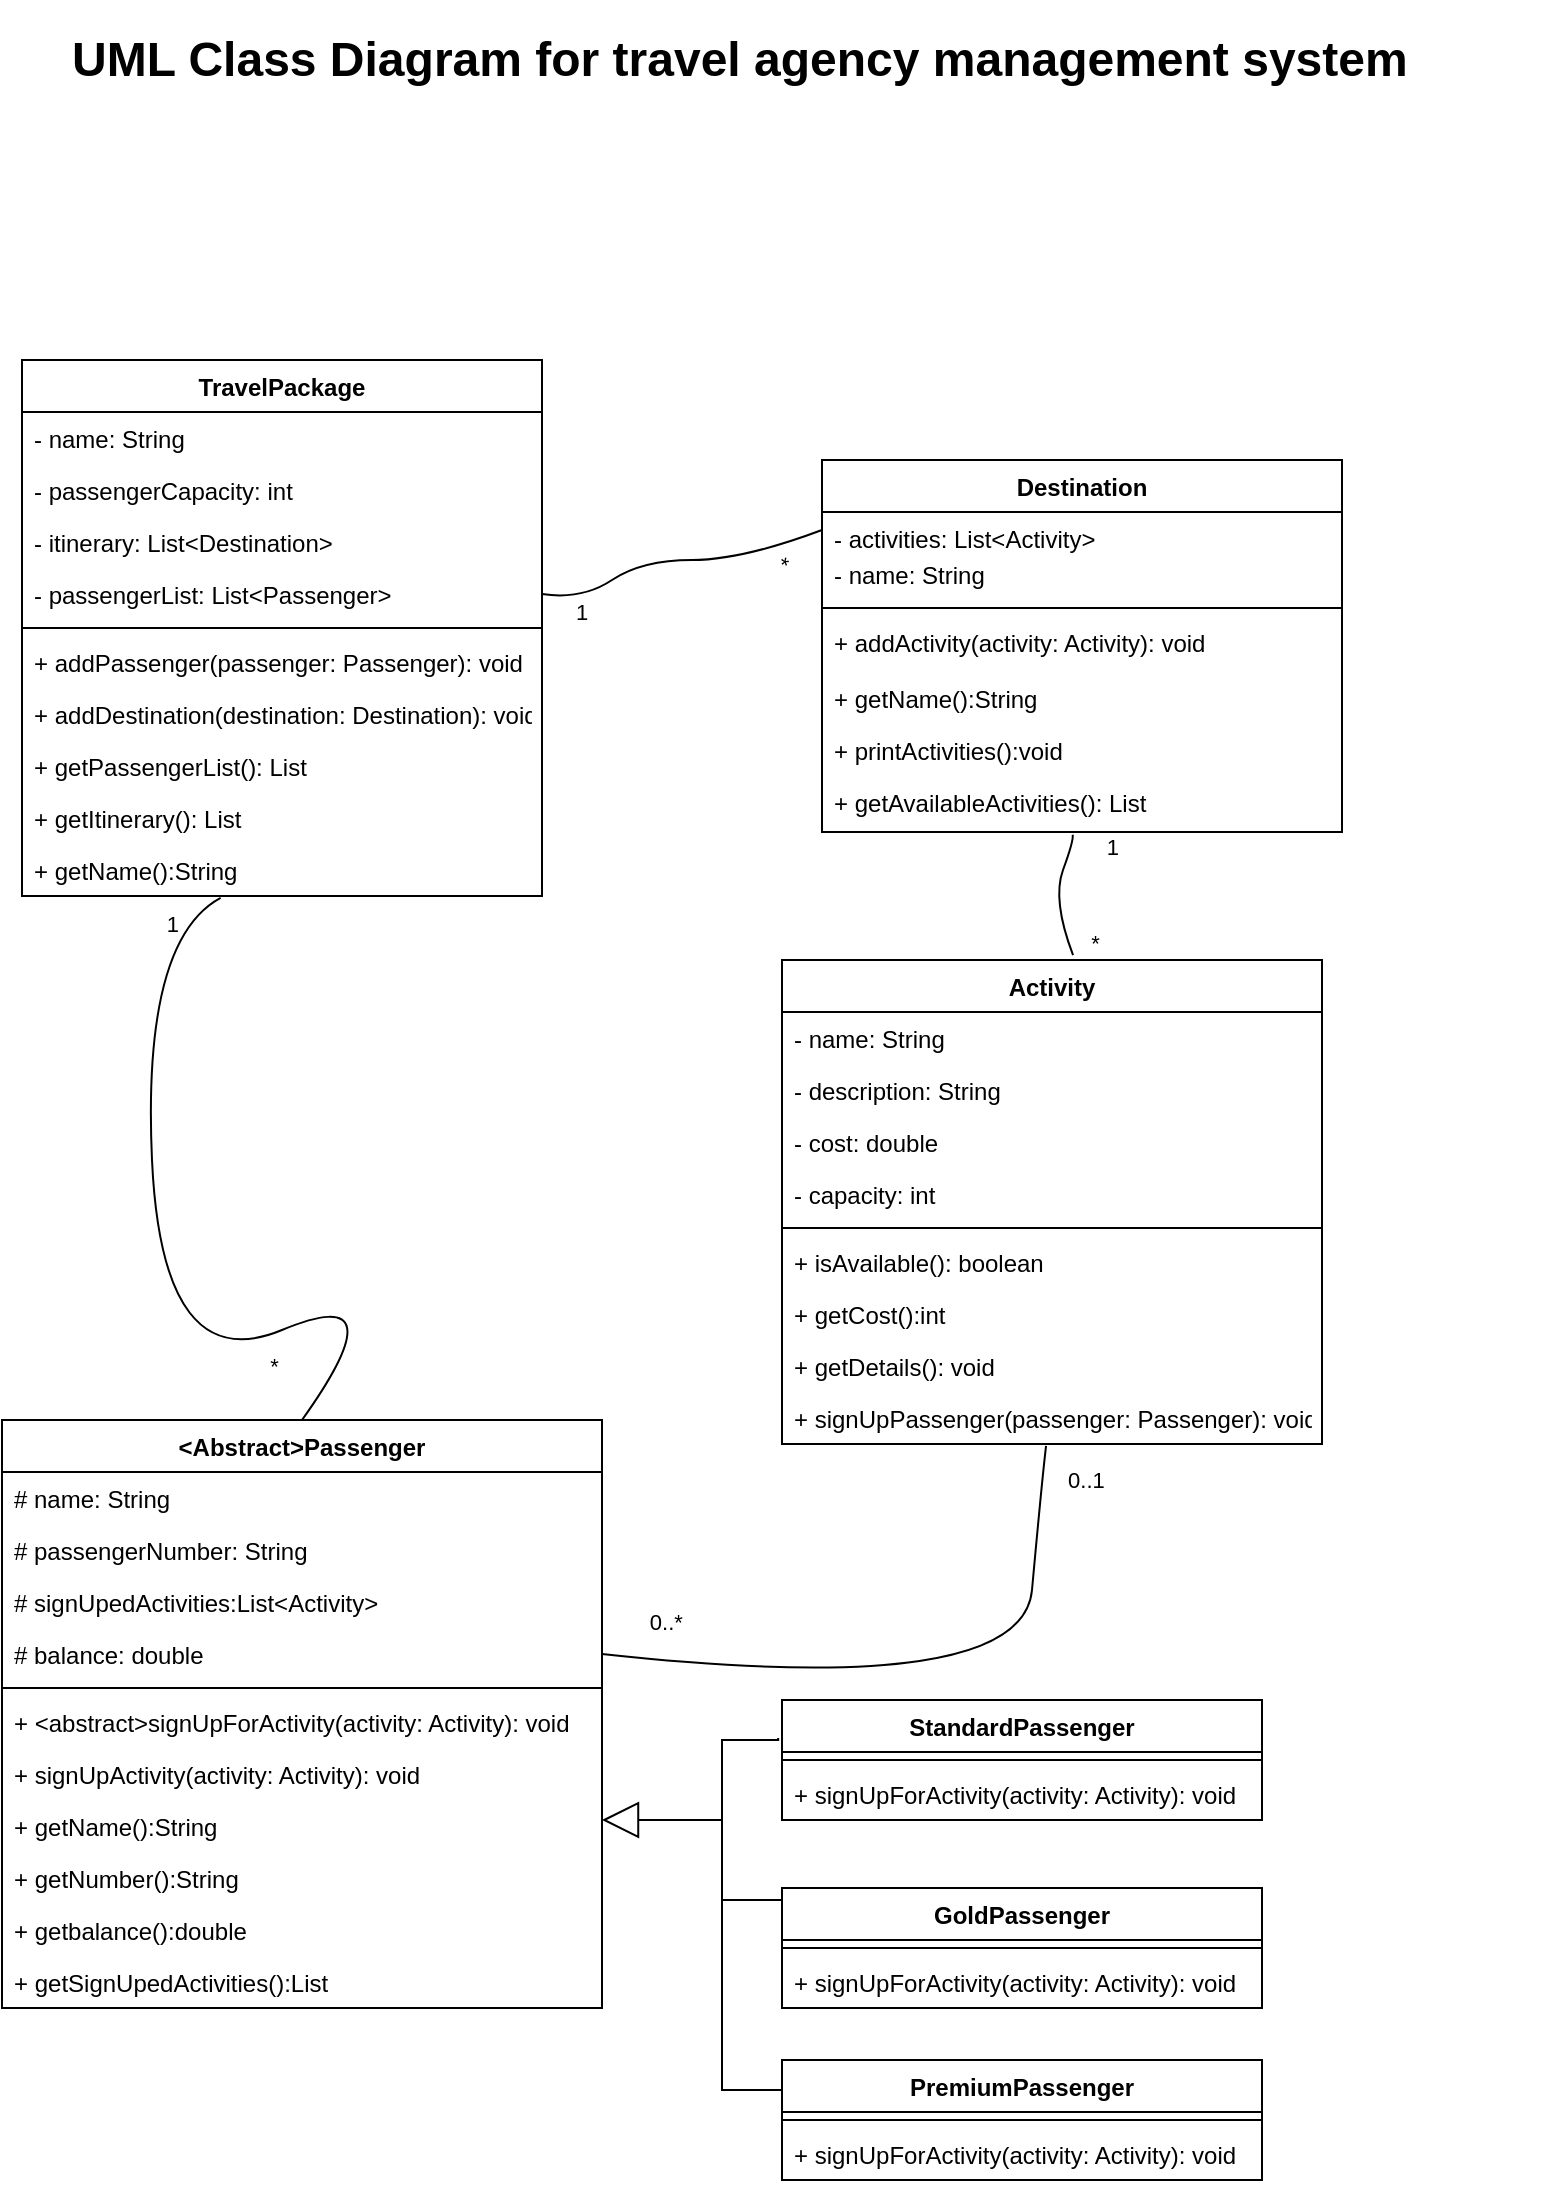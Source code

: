 <mxfile version="24.0.1" type="device">
  <diagram name="Page-1" id="49ygFdF2bsGX2o6ZxvmX">
    <mxGraphModel dx="2463" dy="698" grid="1" gridSize="10" guides="1" tooltips="1" connect="1" arrows="1" fold="1" page="1" pageScale="1" pageWidth="850" pageHeight="1100" math="0" shadow="0">
      <root>
        <mxCell id="0" />
        <mxCell id="1" parent="0" />
        <mxCell id="Q9FotGRXrJPUD5u4pMnR-314" value="" style="curved=1;startArrow=none;endArrow=none;entryX=0;entryY=0.5;rounded=0;exitX=1;exitY=0.5;exitDx=0;exitDy=0;entryDx=0;entryDy=0;" parent="1" source="Q9FotGRXrJPUD5u4pMnR-284" target="Q9FotGRXrJPUD5u4pMnR-361" edge="1">
          <mxGeometry relative="1" as="geometry">
            <Array as="points">
              <mxPoint x="130" y="470" />
              <mxPoint x="160" y="450" />
              <mxPoint x="210" y="450" />
            </Array>
            <mxPoint x="440" y="490" as="sourcePoint" />
            <mxPoint x="458.912" y="696" as="targetPoint" />
          </mxGeometry>
        </mxCell>
        <mxCell id="Q9FotGRXrJPUD5u4pMnR-315" value="1" style="edgeLabel;resizable=0;align=left;verticalAlign=top;" parent="Q9FotGRXrJPUD5u4pMnR-314" vertex="1">
          <mxGeometry x="-1" relative="1" as="geometry">
            <mxPoint x="15" y="-4" as="offset" />
          </mxGeometry>
        </mxCell>
        <mxCell id="Q9FotGRXrJPUD5u4pMnR-316" value="*" style="edgeLabel;resizable=0;align=right;verticalAlign=top;" parent="Q9FotGRXrJPUD5u4pMnR-314" vertex="1">
          <mxGeometry x="1" relative="1" as="geometry">
            <mxPoint x="11" y="-26" as="offset" />
          </mxGeometry>
        </mxCell>
        <mxCell id="Q9FotGRXrJPUD5u4pMnR-317" value="" style="curved=1;startArrow=none;endArrow=none;exitX=0.482;exitY=1.048;entryX=0.539;entryY=-0.01;rounded=0;exitDx=0;exitDy=0;entryDx=0;entryDy=0;entryPerimeter=0;exitPerimeter=0;" parent="1" source="Q9FotGRXrJPUD5u4pMnR-367" target="Q9FotGRXrJPUD5u4pMnR-368" edge="1">
          <mxGeometry relative="1" as="geometry">
            <Array as="points">
              <mxPoint x="376" y="590" />
              <mxPoint x="365" y="620" />
            </Array>
            <mxPoint x="610.004" y="610.003" as="sourcePoint" />
            <mxPoint x="610.001" y="660.05" as="targetPoint" />
          </mxGeometry>
        </mxCell>
        <mxCell id="Q9FotGRXrJPUD5u4pMnR-318" value="1" style="edgeLabel;resizable=0;align=left;verticalAlign=top;" parent="Q9FotGRXrJPUD5u4pMnR-317" vertex="1">
          <mxGeometry x="-1" relative="1" as="geometry">
            <mxPoint x="15" y="-7" as="offset" />
          </mxGeometry>
        </mxCell>
        <mxCell id="Q9FotGRXrJPUD5u4pMnR-319" value="*" style="edgeLabel;resizable=0;align=right;verticalAlign=top;" parent="Q9FotGRXrJPUD5u4pMnR-317" vertex="1">
          <mxGeometry x="1" relative="1" as="geometry">
            <mxPoint x="15" y="-19" as="offset" />
          </mxGeometry>
        </mxCell>
        <mxCell id="Q9FotGRXrJPUD5u4pMnR-320" value="" style="curved=1;startArrow=none;endArrow=none;rounded=0;exitX=0.382;exitY=1.037;exitDx=0;exitDy=0;exitPerimeter=0;entryX=0.5;entryY=0;entryDx=0;entryDy=0;" parent="1" source="Ub4nyCp0ywZzNOugQ0_q-2" target="Q9FotGRXrJPUD5u4pMnR-376" edge="1">
          <mxGeometry relative="1" as="geometry">
            <Array as="points">
              <mxPoint x="-90" y="640" />
              <mxPoint x="-80" y="860" />
              <mxPoint x="40" y="810" />
            </Array>
            <mxPoint x="259" y="490" as="sourcePoint" />
            <mxPoint x="70" y="750" as="targetPoint" />
          </mxGeometry>
        </mxCell>
        <mxCell id="Q9FotGRXrJPUD5u4pMnR-321" value="1" style="edgeLabel;resizable=0;align=left;verticalAlign=top;" parent="Q9FotGRXrJPUD5u4pMnR-320" vertex="1">
          <mxGeometry x="-1" relative="1" as="geometry">
            <mxPoint x="-29" as="offset" />
          </mxGeometry>
        </mxCell>
        <mxCell id="Q9FotGRXrJPUD5u4pMnR-322" value="*" style="edgeLabel;resizable=0;align=right;verticalAlign=top;" parent="Q9FotGRXrJPUD5u4pMnR-320" vertex="1">
          <mxGeometry x="1" relative="1" as="geometry">
            <mxPoint x="-10" y="-40" as="offset" />
          </mxGeometry>
        </mxCell>
        <mxCell id="Q9FotGRXrJPUD5u4pMnR-323" value="" style="curved=1;startArrow=none;endArrow=none;exitX=0.489;exitY=1.035;entryX=1;entryY=0.5;rounded=0;entryDx=0;entryDy=0;exitDx=0;exitDy=0;exitPerimeter=0;" parent="1" target="Q9FotGRXrJPUD5u4pMnR-308" edge="1" source="Q9FotGRXrJPUD5u4pMnR-302">
          <mxGeometry relative="1" as="geometry">
            <Array as="points">
              <mxPoint x="360" y="910" />
              <mxPoint x="350" y="1020" />
            </Array>
            <mxPoint x="361.155" y="866.001" as="sourcePoint" />
            <mxPoint x="340.005" y="1097.03" as="targetPoint" />
          </mxGeometry>
        </mxCell>
        <mxCell id="Q9FotGRXrJPUD5u4pMnR-324" value="0..1" style="edgeLabel;resizable=0;align=left;verticalAlign=top;" parent="Q9FotGRXrJPUD5u4pMnR-323" vertex="1">
          <mxGeometry x="-1" relative="1" as="geometry">
            <mxPoint x="9" y="4" as="offset" />
          </mxGeometry>
        </mxCell>
        <mxCell id="Q9FotGRXrJPUD5u4pMnR-325" value="0..*" style="edgeLabel;resizable=0;align=right;verticalAlign=top;" parent="Q9FotGRXrJPUD5u4pMnR-323" vertex="1">
          <mxGeometry x="1" relative="1" as="geometry">
            <mxPoint x="42" y="-29" as="offset" />
          </mxGeometry>
        </mxCell>
        <mxCell id="Q9FotGRXrJPUD5u4pMnR-350" value="TravelPackage" style="swimlane;fontStyle=1;align=center;verticalAlign=top;childLayout=stackLayout;horizontal=1;startSize=26;horizontalStack=0;resizeParent=1;resizeParentMax=0;resizeLast=0;collapsible=1;marginBottom=0;whiteSpace=wrap;html=1;" parent="1" vertex="1">
          <mxGeometry x="-150" y="350" width="260" height="268" as="geometry">
            <mxRectangle x="-150" y="350" width="120" height="30" as="alternateBounds" />
          </mxGeometry>
        </mxCell>
        <mxCell id="Q9FotGRXrJPUD5u4pMnR-281" value="- name: String" style="text;strokeColor=none;fillColor=none;align=left;verticalAlign=top;spacingLeft=4;spacingRight=4;overflow=hidden;rotatable=0;points=[[0,0.5],[1,0.5]];portConstraint=eastwest;" parent="Q9FotGRXrJPUD5u4pMnR-350" vertex="1">
          <mxGeometry y="26" width="260" height="26" as="geometry" />
        </mxCell>
        <mxCell id="Q9FotGRXrJPUD5u4pMnR-282" value="- passengerCapacity: int" style="text;strokeColor=none;fillColor=none;align=left;verticalAlign=top;spacingLeft=4;spacingRight=4;overflow=hidden;rotatable=0;points=[[0,0.5],[1,0.5]];portConstraint=eastwest;" parent="Q9FotGRXrJPUD5u4pMnR-350" vertex="1">
          <mxGeometry y="52" width="260" height="26" as="geometry" />
        </mxCell>
        <mxCell id="Q9FotGRXrJPUD5u4pMnR-283" value="- itinerary: List&lt;Destination&gt;" style="text;strokeColor=none;fillColor=none;align=left;verticalAlign=top;spacingLeft=4;spacingRight=4;overflow=hidden;rotatable=0;points=[[0,0.5],[1,0.5]];portConstraint=eastwest;" parent="Q9FotGRXrJPUD5u4pMnR-350" vertex="1">
          <mxGeometry y="78" width="260" height="26" as="geometry" />
        </mxCell>
        <mxCell id="Q9FotGRXrJPUD5u4pMnR-284" value="- passengerList: List&lt;Passenger&gt;" style="text;strokeColor=none;fillColor=none;align=left;verticalAlign=top;spacingLeft=4;spacingRight=4;overflow=hidden;rotatable=0;points=[[0,0.5],[1,0.5]];portConstraint=eastwest;" parent="Q9FotGRXrJPUD5u4pMnR-350" vertex="1">
          <mxGeometry y="104" width="260" height="26" as="geometry" />
        </mxCell>
        <mxCell id="Q9FotGRXrJPUD5u4pMnR-352" value="" style="line;strokeWidth=1;fillColor=none;align=left;verticalAlign=middle;spacingTop=-1;spacingLeft=3;spacingRight=3;rotatable=0;labelPosition=right;points=[];portConstraint=eastwest;strokeColor=inherit;" parent="Q9FotGRXrJPUD5u4pMnR-350" vertex="1">
          <mxGeometry y="130" width="260" height="8" as="geometry" />
        </mxCell>
        <mxCell id="Q9FotGRXrJPUD5u4pMnR-354" value="+ addPassenger(passenger: Passenger): void" style="text;strokeColor=none;fillColor=none;align=left;verticalAlign=top;spacingLeft=4;spacingRight=4;overflow=hidden;rotatable=0;points=[[0,0.5],[1,0.5]];portConstraint=eastwest;" parent="Q9FotGRXrJPUD5u4pMnR-350" vertex="1">
          <mxGeometry y="138" width="260" height="26" as="geometry" />
        </mxCell>
        <mxCell id="Ub4nyCp0ywZzNOugQ0_q-1" value="+ addDestination(destination: Destination): void" style="text;strokeColor=none;fillColor=none;align=left;verticalAlign=top;spacingLeft=4;spacingRight=4;overflow=hidden;rotatable=0;points=[[0,0.5],[1,0.5]];portConstraint=eastwest;" vertex="1" parent="Q9FotGRXrJPUD5u4pMnR-350">
          <mxGeometry y="164" width="260" height="26" as="geometry" />
        </mxCell>
        <mxCell id="Q9FotGRXrJPUD5u4pMnR-356" value="+ getPassengerList(): List" style="text;strokeColor=none;fillColor=none;align=left;verticalAlign=top;spacingLeft=4;spacingRight=4;overflow=hidden;rotatable=0;points=[[0,0.5],[1,0.5]];portConstraint=eastwest;" parent="Q9FotGRXrJPUD5u4pMnR-350" vertex="1">
          <mxGeometry y="190" width="260" height="26" as="geometry" />
        </mxCell>
        <mxCell id="Q9FotGRXrJPUD5u4pMnR-355" value="+ getItinerary(): List" style="text;strokeColor=none;fillColor=none;align=left;verticalAlign=top;spacingLeft=4;spacingRight=4;overflow=hidden;rotatable=0;points=[[0,0.5],[1,0.5]];portConstraint=eastwest;" parent="Q9FotGRXrJPUD5u4pMnR-350" vertex="1">
          <mxGeometry y="216" width="260" height="26" as="geometry" />
        </mxCell>
        <mxCell id="Ub4nyCp0ywZzNOugQ0_q-2" value="+ getName():String" style="text;strokeColor=none;fillColor=none;align=left;verticalAlign=top;spacingLeft=4;spacingRight=4;overflow=hidden;rotatable=0;points=[[0,0.5],[1,0.5]];portConstraint=eastwest;whiteSpace=wrap;html=1;" vertex="1" parent="Q9FotGRXrJPUD5u4pMnR-350">
          <mxGeometry y="242" width="260" height="26" as="geometry" />
        </mxCell>
        <mxCell id="Q9FotGRXrJPUD5u4pMnR-357" value="Destination" style="swimlane;fontStyle=1;align=center;verticalAlign=top;childLayout=stackLayout;horizontal=1;startSize=26;horizontalStack=0;resizeParent=1;resizeParentMax=0;resizeLast=0;collapsible=1;marginBottom=0;whiteSpace=wrap;html=1;" parent="1" vertex="1">
          <mxGeometry x="250" y="400" width="260" height="186" as="geometry">
            <mxRectangle x="170" y="390" width="110" height="30" as="alternateBounds" />
          </mxGeometry>
        </mxCell>
        <mxCell id="Q9FotGRXrJPUD5u4pMnR-361" value="- activities: List&lt;Activity&gt;" style="text;strokeColor=none;fillColor=none;align=left;verticalAlign=top;spacingLeft=4;spacingRight=4;overflow=hidden;rotatable=0;points=[[0,0.5],[1,0.5]];portConstraint=eastwest;" parent="Q9FotGRXrJPUD5u4pMnR-357" vertex="1">
          <mxGeometry y="26" width="260" height="18" as="geometry" />
        </mxCell>
        <mxCell id="Q9FotGRXrJPUD5u4pMnR-358" value="- name: String" style="text;strokeColor=none;fillColor=none;align=left;verticalAlign=top;spacingLeft=4;spacingRight=4;overflow=hidden;rotatable=0;points=[[0,0.5],[1,0.5]];portConstraint=eastwest;" parent="Q9FotGRXrJPUD5u4pMnR-357" vertex="1">
          <mxGeometry y="44" width="260" height="26" as="geometry" />
        </mxCell>
        <mxCell id="Q9FotGRXrJPUD5u4pMnR-362" value="" style="line;strokeWidth=1;fillColor=none;align=left;verticalAlign=middle;spacingTop=-1;spacingLeft=3;spacingRight=3;rotatable=0;labelPosition=right;points=[];portConstraint=eastwest;strokeColor=inherit;" parent="Q9FotGRXrJPUD5u4pMnR-357" vertex="1">
          <mxGeometry y="70" width="260" height="8" as="geometry" />
        </mxCell>
        <mxCell id="Q9FotGRXrJPUD5u4pMnR-366" value="+ addActivity(activity: Activity): void" style="text;strokeColor=none;fillColor=none;align=left;verticalAlign=top;spacingLeft=4;spacingRight=4;overflow=hidden;rotatable=0;points=[[0,0.5],[1,0.5]];portConstraint=eastwest;" parent="Q9FotGRXrJPUD5u4pMnR-357" vertex="1">
          <mxGeometry y="78" width="260" height="28" as="geometry" />
        </mxCell>
        <mxCell id="Ub4nyCp0ywZzNOugQ0_q-4" value="+ getName():String" style="text;strokeColor=none;fillColor=none;align=left;verticalAlign=top;spacingLeft=4;spacingRight=4;overflow=hidden;rotatable=0;points=[[0,0.5],[1,0.5]];portConstraint=eastwest;whiteSpace=wrap;html=1;" vertex="1" parent="Q9FotGRXrJPUD5u4pMnR-357">
          <mxGeometry y="106" width="260" height="26" as="geometry" />
        </mxCell>
        <mxCell id="Ub4nyCp0ywZzNOugQ0_q-3" value="+ printActivities():void" style="text;strokeColor=none;fillColor=none;align=left;verticalAlign=top;spacingLeft=4;spacingRight=4;overflow=hidden;rotatable=0;points=[[0,0.5],[1,0.5]];portConstraint=eastwest;whiteSpace=wrap;html=1;" vertex="1" parent="Q9FotGRXrJPUD5u4pMnR-357">
          <mxGeometry y="132" width="260" height="26" as="geometry" />
        </mxCell>
        <mxCell id="Q9FotGRXrJPUD5u4pMnR-367" value="+ getAvailableActivities(): List" style="text;strokeColor=none;fillColor=none;align=left;verticalAlign=top;spacingLeft=4;spacingRight=4;overflow=hidden;rotatable=0;points=[[0,0.5],[1,0.5]];portConstraint=eastwest;" parent="Q9FotGRXrJPUD5u4pMnR-357" vertex="1">
          <mxGeometry y="158" width="260" height="28" as="geometry" />
        </mxCell>
        <mxCell id="Q9FotGRXrJPUD5u4pMnR-368" value="Activity" style="swimlane;fontStyle=1;align=center;verticalAlign=top;childLayout=stackLayout;horizontal=1;startSize=26;horizontalStack=0;resizeParent=1;resizeParentMax=0;resizeLast=0;collapsible=1;marginBottom=0;whiteSpace=wrap;html=1;" parent="1" vertex="1">
          <mxGeometry x="230" y="650" width="270" height="242" as="geometry">
            <mxRectangle x="560" y="720" width="80" height="30" as="alternateBounds" />
          </mxGeometry>
        </mxCell>
        <mxCell id="Q9FotGRXrJPUD5u4pMnR-296" value="- name: String" style="text;strokeColor=none;fillColor=none;align=left;verticalAlign=top;spacingLeft=4;spacingRight=4;overflow=hidden;rotatable=0;points=[[0,0.5],[1,0.5]];portConstraint=eastwest;" parent="Q9FotGRXrJPUD5u4pMnR-368" vertex="1">
          <mxGeometry y="26" width="270" height="26" as="geometry" />
        </mxCell>
        <mxCell id="Q9FotGRXrJPUD5u4pMnR-297" value="- description: String" style="text;strokeColor=none;fillColor=none;align=left;verticalAlign=top;spacingLeft=4;spacingRight=4;overflow=hidden;rotatable=0;points=[[0,0.5],[1,0.5]];portConstraint=eastwest;" parent="Q9FotGRXrJPUD5u4pMnR-368" vertex="1">
          <mxGeometry y="52" width="270" height="26" as="geometry" />
        </mxCell>
        <mxCell id="Q9FotGRXrJPUD5u4pMnR-298" value="- cost: double" style="text;strokeColor=none;fillColor=none;align=left;verticalAlign=top;spacingLeft=4;spacingRight=4;overflow=hidden;rotatable=0;points=[[0,0.5],[1,0.5]];portConstraint=eastwest;" parent="Q9FotGRXrJPUD5u4pMnR-368" vertex="1">
          <mxGeometry y="78" width="270" height="26" as="geometry" />
        </mxCell>
        <mxCell id="Q9FotGRXrJPUD5u4pMnR-299" value="- capacity: int" style="text;strokeColor=none;fillColor=none;align=left;verticalAlign=top;spacingLeft=4;spacingRight=4;overflow=hidden;rotatable=0;points=[[0,0.5],[1,0.5]];portConstraint=eastwest;" parent="Q9FotGRXrJPUD5u4pMnR-368" vertex="1">
          <mxGeometry y="104" width="270" height="26" as="geometry" />
        </mxCell>
        <mxCell id="Q9FotGRXrJPUD5u4pMnR-370" value="" style="line;strokeWidth=1;fillColor=none;align=left;verticalAlign=middle;spacingTop=-1;spacingLeft=3;spacingRight=3;rotatable=0;labelPosition=right;points=[];portConstraint=eastwest;strokeColor=inherit;" parent="Q9FotGRXrJPUD5u4pMnR-368" vertex="1">
          <mxGeometry y="130" width="270" height="8" as="geometry" />
        </mxCell>
        <mxCell id="Q9FotGRXrJPUD5u4pMnR-301" value="+ isAvailable(): boolean" style="text;strokeColor=none;fillColor=none;align=left;verticalAlign=top;spacingLeft=4;spacingRight=4;overflow=hidden;rotatable=0;points=[[0,0.5],[1,0.5]];portConstraint=eastwest;" parent="Q9FotGRXrJPUD5u4pMnR-368" vertex="1">
          <mxGeometry y="138" width="270" height="26" as="geometry" />
        </mxCell>
        <mxCell id="Ub4nyCp0ywZzNOugQ0_q-5" value="+ getCost():int" style="text;strokeColor=none;fillColor=none;align=left;verticalAlign=top;spacingLeft=4;spacingRight=4;overflow=hidden;rotatable=0;points=[[0,0.5],[1,0.5]];portConstraint=eastwest;whiteSpace=wrap;html=1;" vertex="1" parent="Q9FotGRXrJPUD5u4pMnR-368">
          <mxGeometry y="164" width="270" height="26" as="geometry" />
        </mxCell>
        <mxCell id="Q9FotGRXrJPUD5u4pMnR-303" value="+ getDetails(): void" style="text;strokeColor=none;fillColor=none;align=left;verticalAlign=top;spacingLeft=4;spacingRight=4;overflow=hidden;rotatable=0;points=[[0,0.5],[1,0.5]];portConstraint=eastwest;" parent="Q9FotGRXrJPUD5u4pMnR-368" vertex="1">
          <mxGeometry y="190" width="270" height="26" as="geometry" />
        </mxCell>
        <mxCell id="Q9FotGRXrJPUD5u4pMnR-302" value="+ signUpPassenger(passenger: Passenger): void" style="text;strokeColor=none;fillColor=none;align=left;verticalAlign=top;spacingLeft=4;spacingRight=4;overflow=hidden;rotatable=0;points=[[0,0.5],[1,0.5]];portConstraint=eastwest;" parent="Q9FotGRXrJPUD5u4pMnR-368" vertex="1">
          <mxGeometry y="216" width="270" height="26" as="geometry" />
        </mxCell>
        <mxCell id="Q9FotGRXrJPUD5u4pMnR-376" value="&amp;lt;Abstract&amp;gt;Passenger" style="swimlane;fontStyle=1;align=center;verticalAlign=top;childLayout=stackLayout;horizontal=1;startSize=26;horizontalStack=0;resizeParent=1;resizeParentMax=0;resizeLast=0;collapsible=1;marginBottom=0;whiteSpace=wrap;html=1;" parent="1" vertex="1">
          <mxGeometry x="-160" y="880" width="300" height="294" as="geometry">
            <mxRectangle x="-20" y="600" width="100" height="30" as="alternateBounds" />
          </mxGeometry>
        </mxCell>
        <mxCell id="Q9FotGRXrJPUD5u4pMnR-305" value="# name: String" style="text;strokeColor=none;fillColor=none;align=left;verticalAlign=top;spacingLeft=4;spacingRight=4;overflow=hidden;rotatable=0;points=[[0,0.5],[1,0.5]];portConstraint=eastwest;" parent="Q9FotGRXrJPUD5u4pMnR-376" vertex="1">
          <mxGeometry y="26" width="300" height="26" as="geometry" />
        </mxCell>
        <mxCell id="Q9FotGRXrJPUD5u4pMnR-306" value="# passengerNumber: String" style="text;strokeColor=none;fillColor=none;align=left;verticalAlign=top;spacingLeft=4;spacingRight=4;overflow=hidden;rotatable=0;points=[[0,0.5],[1,0.5]];portConstraint=eastwest;" parent="Q9FotGRXrJPUD5u4pMnR-376" vertex="1">
          <mxGeometry y="52" width="300" height="26" as="geometry" />
        </mxCell>
        <mxCell id="Q9FotGRXrJPUD5u4pMnR-307" value="# signUpedActivities:List&lt;Activity&gt;" style="text;strokeColor=none;fillColor=none;align=left;verticalAlign=top;spacingLeft=4;spacingRight=4;overflow=hidden;rotatable=0;points=[[0,0.5],[1,0.5]];portConstraint=eastwest;" parent="Q9FotGRXrJPUD5u4pMnR-376" vertex="1">
          <mxGeometry y="78" width="300" height="26" as="geometry" />
        </mxCell>
        <mxCell id="Q9FotGRXrJPUD5u4pMnR-308" value="# balance: double" style="text;strokeColor=none;fillColor=none;align=left;verticalAlign=top;spacingLeft=4;spacingRight=4;overflow=hidden;rotatable=0;points=[[0,0.5],[1,0.5]];portConstraint=eastwest;" parent="Q9FotGRXrJPUD5u4pMnR-376" vertex="1">
          <mxGeometry y="104" width="300" height="26" as="geometry" />
        </mxCell>
        <mxCell id="Q9FotGRXrJPUD5u4pMnR-378" value="" style="line;strokeWidth=1;fillColor=none;align=left;verticalAlign=middle;spacingTop=-1;spacingLeft=3;spacingRight=3;rotatable=0;labelPosition=right;points=[];portConstraint=eastwest;strokeColor=inherit;" parent="Q9FotGRXrJPUD5u4pMnR-376" vertex="1">
          <mxGeometry y="130" width="300" height="8" as="geometry" />
        </mxCell>
        <mxCell id="Q9FotGRXrJPUD5u4pMnR-310" value="+ &lt;abstract&gt;signUpForActivity(activity: Activity): void" style="text;strokeColor=none;fillColor=none;align=left;verticalAlign=top;spacingLeft=4;spacingRight=4;overflow=hidden;rotatable=0;points=[[0,0.5],[1,0.5]];portConstraint=eastwest;" parent="Q9FotGRXrJPUD5u4pMnR-376" vertex="1">
          <mxGeometry y="138" width="300" height="26" as="geometry" />
        </mxCell>
        <mxCell id="Ub4nyCp0ywZzNOugQ0_q-8" value="+ signUpActivity(activity: Activity): void" style="text;strokeColor=none;fillColor=none;align=left;verticalAlign=top;spacingLeft=4;spacingRight=4;overflow=hidden;rotatable=0;points=[[0,0.5],[1,0.5]];portConstraint=eastwest;" vertex="1" parent="Q9FotGRXrJPUD5u4pMnR-376">
          <mxGeometry y="164" width="300" height="26" as="geometry" />
        </mxCell>
        <mxCell id="Q9FotGRXrJPUD5u4pMnR-311" value="+ getName():String" style="text;strokeColor=none;fillColor=none;align=left;verticalAlign=top;spacingLeft=4;spacingRight=4;overflow=hidden;rotatable=0;points=[[0,0.5],[1,0.5]];portConstraint=eastwest;" parent="Q9FotGRXrJPUD5u4pMnR-376" vertex="1">
          <mxGeometry y="190" width="300" height="26" as="geometry" />
        </mxCell>
        <mxCell id="Ub4nyCp0ywZzNOugQ0_q-10" value="+ getNumber():String" style="text;strokeColor=none;fillColor=none;align=left;verticalAlign=top;spacingLeft=4;spacingRight=4;overflow=hidden;rotatable=0;points=[[0,0.5],[1,0.5]];portConstraint=eastwest;" vertex="1" parent="Q9FotGRXrJPUD5u4pMnR-376">
          <mxGeometry y="216" width="300" height="26" as="geometry" />
        </mxCell>
        <mxCell id="Ub4nyCp0ywZzNOugQ0_q-9" value="+ getbalance():double" style="text;strokeColor=none;fillColor=none;align=left;verticalAlign=top;spacingLeft=4;spacingRight=4;overflow=hidden;rotatable=0;points=[[0,0.5],[1,0.5]];portConstraint=eastwest;" vertex="1" parent="Q9FotGRXrJPUD5u4pMnR-376">
          <mxGeometry y="242" width="300" height="26" as="geometry" />
        </mxCell>
        <mxCell id="Ub4nyCp0ywZzNOugQ0_q-11" value="+ getSignUpedActivities():List" style="text;strokeColor=none;fillColor=none;align=left;verticalAlign=top;spacingLeft=4;spacingRight=4;overflow=hidden;rotatable=0;points=[[0,0.5],[1,0.5]];portConstraint=eastwest;" vertex="1" parent="Q9FotGRXrJPUD5u4pMnR-376">
          <mxGeometry y="268" width="300" height="26" as="geometry" />
        </mxCell>
        <mxCell id="Q9FotGRXrJPUD5u4pMnR-388" value="*" style="edgeLabel;resizable=0;align=right;verticalAlign=top;rotation=-203;" parent="1" vertex="1">
          <mxGeometry x="209.996" y="479.999" as="geometry">
            <mxPoint x="-27.51" y="7.044" as="offset" />
          </mxGeometry>
        </mxCell>
        <mxCell id="Q9FotGRXrJPUD5u4pMnR-391" value="&lt;h1&gt;UML Class Diagram for travel agency management system&lt;br&gt;&lt;/h1&gt;" style="text;html=1;strokeColor=none;fillColor=none;spacing=5;spacingTop=-20;whiteSpace=wrap;overflow=hidden;rounded=0;" parent="1" vertex="1">
          <mxGeometry x="-130" y="180" width="740" height="70" as="geometry" />
        </mxCell>
        <mxCell id="Ub4nyCp0ywZzNOugQ0_q-17" value="StandardPassenger" style="swimlane;fontStyle=1;align=center;verticalAlign=top;childLayout=stackLayout;horizontal=1;startSize=26;horizontalStack=0;resizeParent=1;resizeParentMax=0;resizeLast=0;collapsible=1;marginBottom=0;whiteSpace=wrap;html=1;" vertex="1" parent="1">
          <mxGeometry x="230" y="1020" width="240" height="60" as="geometry" />
        </mxCell>
        <mxCell id="Ub4nyCp0ywZzNOugQ0_q-19" value="" style="line;strokeWidth=1;fillColor=none;align=left;verticalAlign=middle;spacingTop=-1;spacingLeft=3;spacingRight=3;rotatable=0;labelPosition=right;points=[];portConstraint=eastwest;strokeColor=inherit;" vertex="1" parent="Ub4nyCp0ywZzNOugQ0_q-17">
          <mxGeometry y="26" width="240" height="8" as="geometry" />
        </mxCell>
        <mxCell id="Ub4nyCp0ywZzNOugQ0_q-20" value="+ signUpForActivity(activity: Activity): void" style="text;strokeColor=none;fillColor=none;align=left;verticalAlign=top;spacingLeft=4;spacingRight=4;overflow=hidden;rotatable=0;points=[[0,0.5],[1,0.5]];portConstraint=eastwest;whiteSpace=wrap;html=1;" vertex="1" parent="Ub4nyCp0ywZzNOugQ0_q-17">
          <mxGeometry y="34" width="240" height="26" as="geometry" />
        </mxCell>
        <mxCell id="Ub4nyCp0ywZzNOugQ0_q-21" value="GoldPassenger" style="swimlane;fontStyle=1;align=center;verticalAlign=top;childLayout=stackLayout;horizontal=1;startSize=26;horizontalStack=0;resizeParent=1;resizeParentMax=0;resizeLast=0;collapsible=1;marginBottom=0;whiteSpace=wrap;html=1;" vertex="1" parent="1">
          <mxGeometry x="230" y="1114" width="240" height="60" as="geometry" />
        </mxCell>
        <mxCell id="Ub4nyCp0ywZzNOugQ0_q-23" value="" style="line;strokeWidth=1;fillColor=none;align=left;verticalAlign=middle;spacingTop=-1;spacingLeft=3;spacingRight=3;rotatable=0;labelPosition=right;points=[];portConstraint=eastwest;strokeColor=inherit;" vertex="1" parent="Ub4nyCp0ywZzNOugQ0_q-21">
          <mxGeometry y="26" width="240" height="8" as="geometry" />
        </mxCell>
        <mxCell id="Ub4nyCp0ywZzNOugQ0_q-24" value="+ signUpForActivity(activity: Activity): void" style="text;strokeColor=none;fillColor=none;align=left;verticalAlign=top;spacingLeft=4;spacingRight=4;overflow=hidden;rotatable=0;points=[[0,0.5],[1,0.5]];portConstraint=eastwest;whiteSpace=wrap;html=1;" vertex="1" parent="Ub4nyCp0ywZzNOugQ0_q-21">
          <mxGeometry y="34" width="240" height="26" as="geometry" />
        </mxCell>
        <mxCell id="Ub4nyCp0ywZzNOugQ0_q-25" value="PremiumPassenger" style="swimlane;fontStyle=1;align=center;verticalAlign=top;childLayout=stackLayout;horizontal=1;startSize=26;horizontalStack=0;resizeParent=1;resizeParentMax=0;resizeLast=0;collapsible=1;marginBottom=0;whiteSpace=wrap;html=1;" vertex="1" parent="1">
          <mxGeometry x="230" y="1200" width="240" height="60" as="geometry" />
        </mxCell>
        <mxCell id="Ub4nyCp0ywZzNOugQ0_q-27" value="" style="line;strokeWidth=1;fillColor=none;align=left;verticalAlign=middle;spacingTop=-1;spacingLeft=3;spacingRight=3;rotatable=0;labelPosition=right;points=[];portConstraint=eastwest;strokeColor=inherit;" vertex="1" parent="Ub4nyCp0ywZzNOugQ0_q-25">
          <mxGeometry y="26" width="240" height="8" as="geometry" />
        </mxCell>
        <mxCell id="Ub4nyCp0ywZzNOugQ0_q-28" value="+ signUpForActivity(activity: Activity): void" style="text;strokeColor=none;fillColor=none;align=left;verticalAlign=top;spacingLeft=4;spacingRight=4;overflow=hidden;rotatable=0;points=[[0,0.5],[1,0.5]];portConstraint=eastwest;whiteSpace=wrap;html=1;" vertex="1" parent="Ub4nyCp0ywZzNOugQ0_q-25">
          <mxGeometry y="34" width="240" height="26" as="geometry" />
        </mxCell>
        <mxCell id="Ub4nyCp0ywZzNOugQ0_q-35" value="" style="endArrow=block;endSize=16;endFill=0;html=1;rounded=0;" edge="1" parent="1">
          <mxGeometry width="160" relative="1" as="geometry">
            <mxPoint x="200" y="1080" as="sourcePoint" />
            <mxPoint x="140" y="1080" as="targetPoint" />
            <Array as="points" />
          </mxGeometry>
        </mxCell>
        <mxCell id="Ub4nyCp0ywZzNOugQ0_q-36" value="" style="endArrow=none;html=1;edgeStyle=orthogonalEdgeStyle;rounded=0;entryX=-0.008;entryY=0.316;entryDx=0;entryDy=0;entryPerimeter=0;exitX=0;exitY=0.25;exitDx=0;exitDy=0;" edge="1" parent="1" source="Ub4nyCp0ywZzNOugQ0_q-25" target="Ub4nyCp0ywZzNOugQ0_q-17">
          <mxGeometry relative="1" as="geometry">
            <mxPoint x="200" y="1240" as="sourcePoint" />
            <mxPoint x="200" y="1040" as="targetPoint" />
            <Array as="points">
              <mxPoint x="200" y="1215" />
              <mxPoint x="200" y="1040" />
              <mxPoint x="228" y="1040" />
            </Array>
          </mxGeometry>
        </mxCell>
        <mxCell id="Ub4nyCp0ywZzNOugQ0_q-40" value="" style="endArrow=none;html=1;edgeStyle=orthogonalEdgeStyle;rounded=0;" edge="1" parent="1">
          <mxGeometry relative="1" as="geometry">
            <mxPoint x="200" y="1130" as="sourcePoint" />
            <mxPoint x="230" y="1130" as="targetPoint" />
            <Array as="points">
              <mxPoint x="200" y="1120" />
              <mxPoint x="230" y="1120" />
            </Array>
          </mxGeometry>
        </mxCell>
      </root>
    </mxGraphModel>
  </diagram>
</mxfile>

